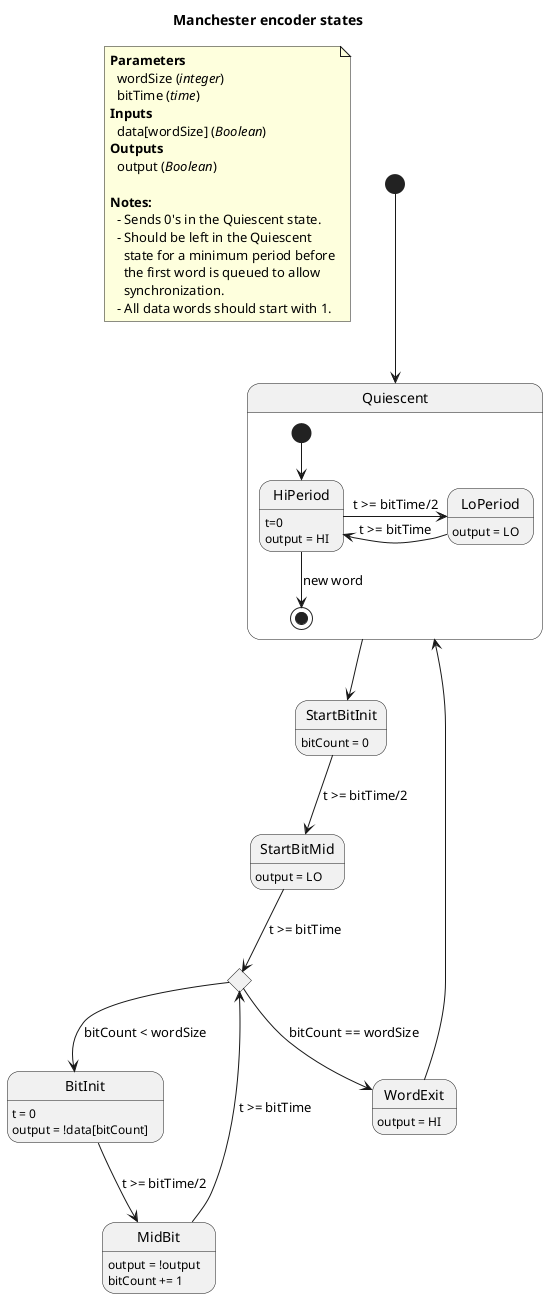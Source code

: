 @startuml
title Manchester encoder states

note as N1
  <b>Parameters</b>
    wordSize (<i>integer</i>)
    bitTime (<i>time</i>)
  <b>Inputs</b>
    data[wordSize] (<i>Boolean</i>)
  <b>Outputs</b>
    output (<i>Boolean</i>)

  <b>Notes:</b>
    - Sends 0's in the Quiescent state.
    - Should be left in the Quiescent
      state for a minimum period before
      the first word is queued to allow
      synchronization.
    - All data words should start with 1.
end note


[*]-->Quiescent

state Quiescent {
    [*]-->HiPeriod
    HiPeriod: t=0
    HiPeriod: output = HI
    HiPeriod->LoPeriod: t >= bitTime/2
    HiPeriod-->[*]: new word

    LoPeriod: output = LO
    LoPeriod->HiPeriod: t >= bitTime
}
Quiescent-->StartBitInit

StartBitInit: bitCount = 0

StartBitInit-->StartBitMid: t >= bitTime/2

StartBitMid: output = LO
state MidWord <<choice>>
StartBitMid-->MidWord: t >= bitTime

MidWord-->BitInit: bitCount < wordSize
MidWord-->WordExit: bitCount == wordSize

BitInit: t = 0
BitInit: output = !data[bitCount]
BitInit-->MidBit: t >= bitTime/2

MidBit: output = !output
MidBit: bitCount += 1
MidBit-->MidWord: t >= bitTime

WordExit: output = HI
WordExit-->Quiescent

@enduml
